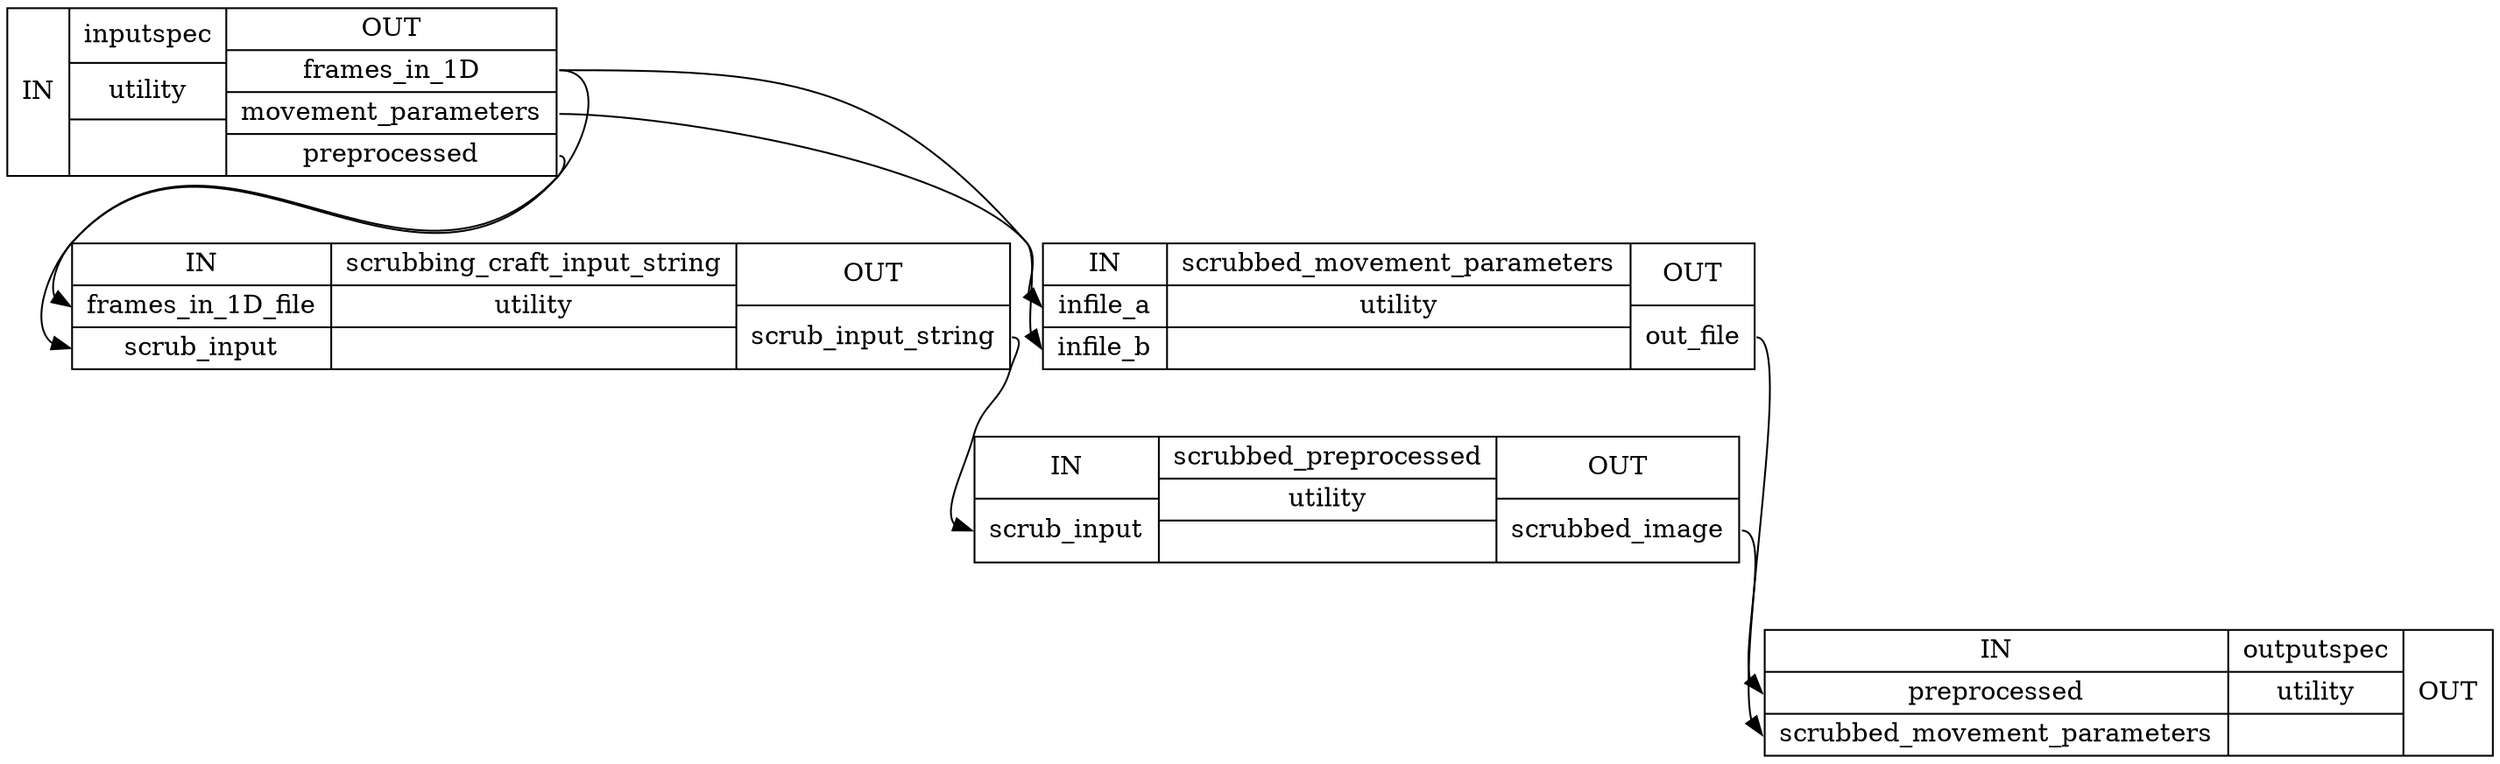 digraph structs {
node [shape=record];
"scrubbinginputspec" [label="{IN}|{ inputspec | utility |  }|{OUT|<outframesin1D> frames_in_1D|<outmovementparameters> movement_parameters|<outpreprocessed> preprocessed}"];
"scrubbingscrubbing_craft_input_string" [label="{IN|<inframesin1Dfile> frames_in_1D_file|<inscrubinput> scrub_input}|{ scrubbing_craft_input_string | utility |  }|{OUT|<outscrubinputstring> scrub_input_string}"];
"scrubbingscrubbed_movement_parameters" [label="{IN|<ininfilea> infile_a|<ininfileb> infile_b}|{ scrubbed_movement_parameters | utility |  }|{OUT|<outoutfile> out_file}"];
"scrubbingscrubbed_preprocessed" [label="{IN|<inscrubinput> scrub_input}|{ scrubbed_preprocessed | utility |  }|{OUT|<outscrubbedimage> scrubbed_image}"];
"scrubbingoutputspec" [label="{IN|<inpreprocessed> preprocessed|<inscrubbedmovementparameters> scrubbed_movement_parameters}|{ outputspec | utility |  }|{OUT}"];
"scrubbinginputspec":"outframesin1D":e -> "scrubbingscrubbed_movement_parameters":"ininfilea":w;
"scrubbinginputspec":"outframesin1D":e -> "scrubbingscrubbing_craft_input_string":"inframesin1Dfile":w;
"scrubbinginputspec":"outmovementparameters":e -> "scrubbingscrubbed_movement_parameters":"ininfileb":w;
"scrubbinginputspec":"outpreprocessed":e -> "scrubbingscrubbing_craft_input_string":"inscrubinput":w;
"scrubbingscrubbed_movement_parameters":"outoutfile":e -> "scrubbingoutputspec":"inscrubbedmovementparameters":w;
"scrubbingscrubbed_preprocessed":"outscrubbedimage":e -> "scrubbingoutputspec":"inpreprocessed":w;
"scrubbingscrubbing_craft_input_string":"outscrubinputstring":e -> "scrubbingscrubbed_preprocessed":"inscrubinput":w;
}